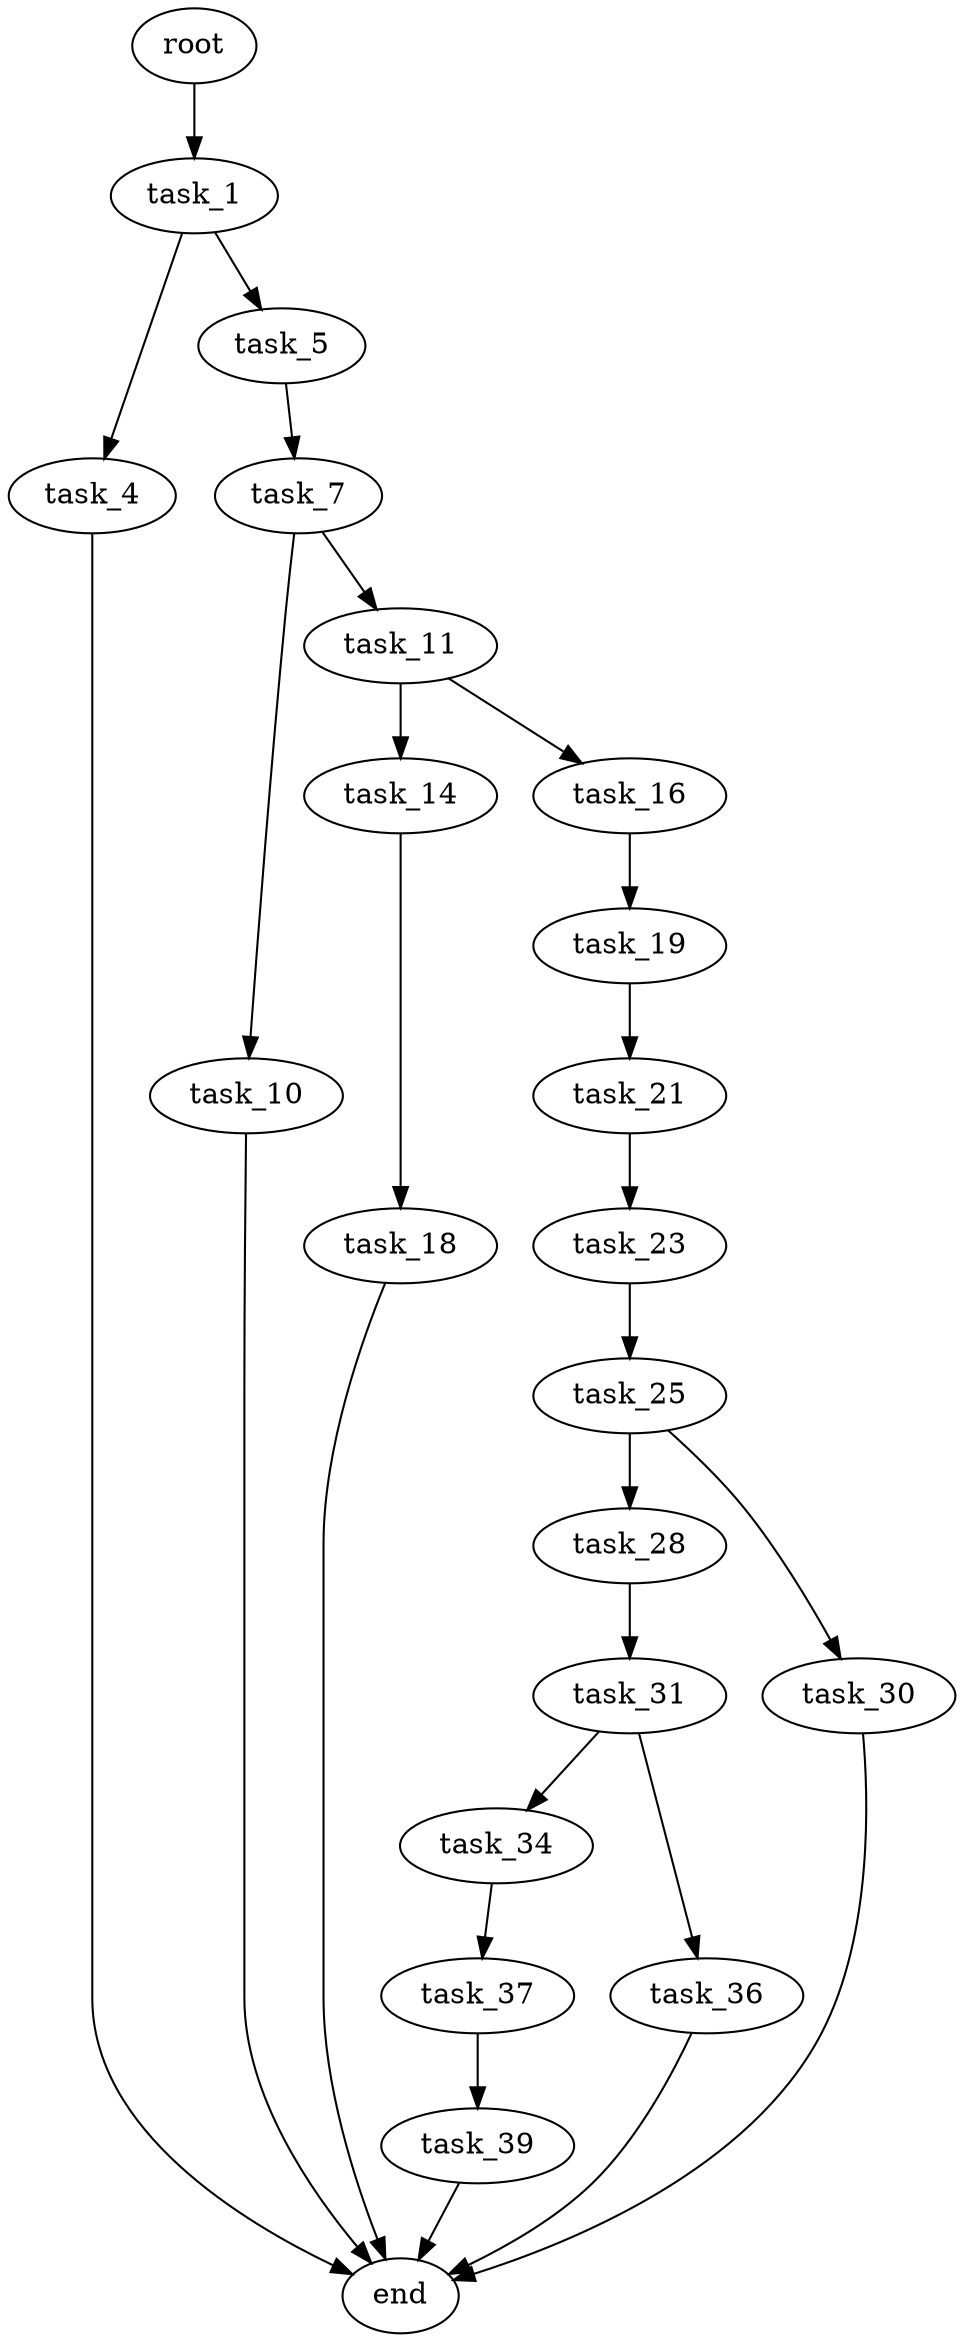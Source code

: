 digraph G {
  root [size="0.000000"];
  task_1 [size="4367704481.000000"];
  task_4 [size="53630522105.000000"];
  task_5 [size="3082511104.000000"];
  end [size="0.000000"];
  task_7 [size="782757789696.000000"];
  task_10 [size="4168061646.000000"];
  task_11 [size="27028666709.000000"];
  task_14 [size="17258260968.000000"];
  task_16 [size="8589934592.000000"];
  task_18 [size="122447207167.000000"];
  task_19 [size="5272497329.000000"];
  task_21 [size="1004357532.000000"];
  task_23 [size="6961690205.000000"];
  task_25 [size="68719476736.000000"];
  task_28 [size="1073741824000.000000"];
  task_30 [size="134217728000.000000"];
  task_31 [size="311179474594.000000"];
  task_34 [size="61009799952.000000"];
  task_36 [size="1073741824000.000000"];
  task_37 [size="12316400892.000000"];
  task_39 [size="782757789696.000000"];

  root -> task_1 [size="1.000000"];
  task_1 -> task_4 [size="209715200.000000"];
  task_1 -> task_5 [size="209715200.000000"];
  task_4 -> end [size="1.000000"];
  task_5 -> task_7 [size="209715200.000000"];
  task_7 -> task_10 [size="679477248.000000"];
  task_7 -> task_11 [size="679477248.000000"];
  task_10 -> end [size="1.000000"];
  task_11 -> task_14 [size="33554432.000000"];
  task_11 -> task_16 [size="33554432.000000"];
  task_14 -> task_18 [size="33554432.000000"];
  task_16 -> task_19 [size="33554432.000000"];
  task_18 -> end [size="1.000000"];
  task_19 -> task_21 [size="209715200.000000"];
  task_21 -> task_23 [size="33554432.000000"];
  task_23 -> task_25 [size="134217728.000000"];
  task_25 -> task_28 [size="134217728.000000"];
  task_25 -> task_30 [size="134217728.000000"];
  task_28 -> task_31 [size="838860800.000000"];
  task_30 -> end [size="1.000000"];
  task_31 -> task_34 [size="209715200.000000"];
  task_31 -> task_36 [size="209715200.000000"];
  task_34 -> task_37 [size="75497472.000000"];
  task_36 -> end [size="1.000000"];
  task_37 -> task_39 [size="411041792.000000"];
  task_39 -> end [size="1.000000"];
}
